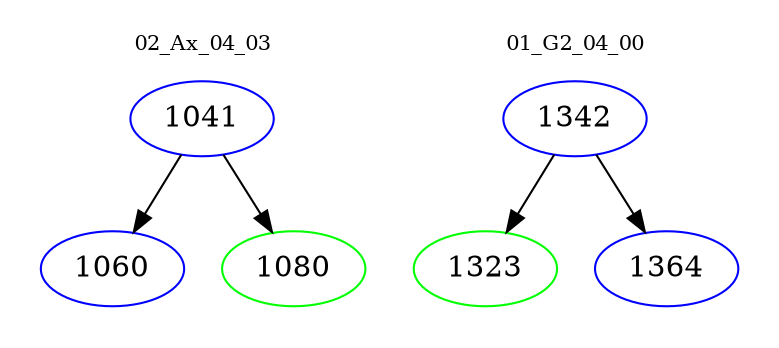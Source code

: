 digraph{
subgraph cluster_0 {
color = white
label = "02_Ax_04_03";
fontsize=10;
T0_1041 [label="1041", color="blue"]
T0_1041 -> T0_1060 [color="black"]
T0_1060 [label="1060", color="blue"]
T0_1041 -> T0_1080 [color="black"]
T0_1080 [label="1080", color="green"]
}
subgraph cluster_1 {
color = white
label = "01_G2_04_00";
fontsize=10;
T1_1342 [label="1342", color="blue"]
T1_1342 -> T1_1323 [color="black"]
T1_1323 [label="1323", color="green"]
T1_1342 -> T1_1364 [color="black"]
T1_1364 [label="1364", color="blue"]
}
}
